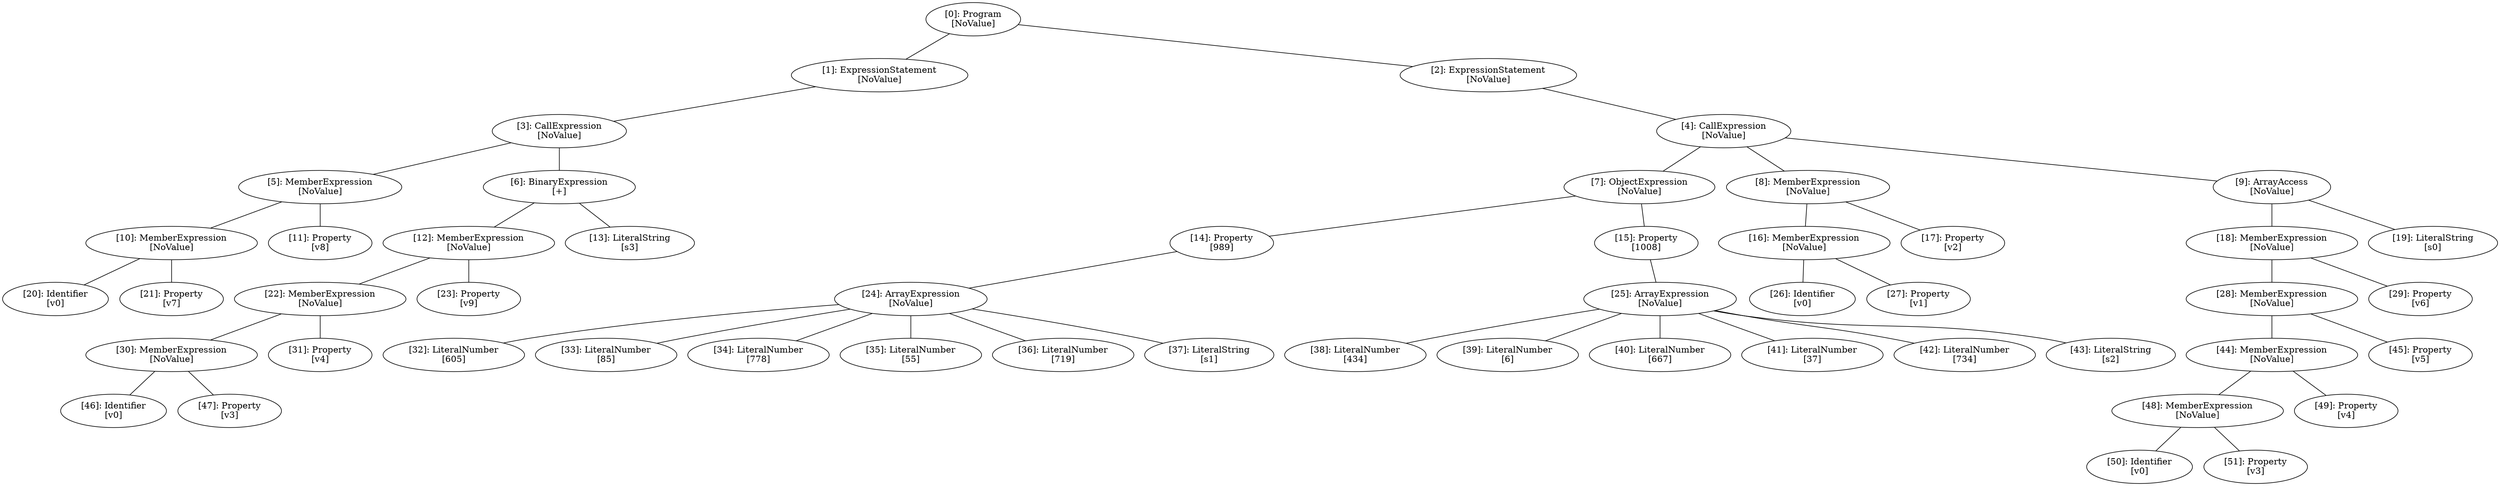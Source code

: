 // Result
graph {
	0 [label="[0]: Program
[NoValue]"]
	1 [label="[1]: ExpressionStatement
[NoValue]"]
	2 [label="[2]: ExpressionStatement
[NoValue]"]
	3 [label="[3]: CallExpression
[NoValue]"]
	4 [label="[4]: CallExpression
[NoValue]"]
	5 [label="[5]: MemberExpression
[NoValue]"]
	6 [label="[6]: BinaryExpression
[+]"]
	7 [label="[7]: ObjectExpression
[NoValue]"]
	8 [label="[8]: MemberExpression
[NoValue]"]
	9 [label="[9]: ArrayAccess
[NoValue]"]
	10 [label="[10]: MemberExpression
[NoValue]"]
	11 [label="[11]: Property
[v8]"]
	12 [label="[12]: MemberExpression
[NoValue]"]
	13 [label="[13]: LiteralString
[s3]"]
	14 [label="[14]: Property
[989]"]
	15 [label="[15]: Property
[1008]"]
	16 [label="[16]: MemberExpression
[NoValue]"]
	17 [label="[17]: Property
[v2]"]
	18 [label="[18]: MemberExpression
[NoValue]"]
	19 [label="[19]: LiteralString
[s0]"]
	20 [label="[20]: Identifier
[v0]"]
	21 [label="[21]: Property
[v7]"]
	22 [label="[22]: MemberExpression
[NoValue]"]
	23 [label="[23]: Property
[v9]"]
	24 [label="[24]: ArrayExpression
[NoValue]"]
	25 [label="[25]: ArrayExpression
[NoValue]"]
	26 [label="[26]: Identifier
[v0]"]
	27 [label="[27]: Property
[v1]"]
	28 [label="[28]: MemberExpression
[NoValue]"]
	29 [label="[29]: Property
[v6]"]
	30 [label="[30]: MemberExpression
[NoValue]"]
	31 [label="[31]: Property
[v4]"]
	32 [label="[32]: LiteralNumber
[605]"]
	33 [label="[33]: LiteralNumber
[85]"]
	34 [label="[34]: LiteralNumber
[778]"]
	35 [label="[35]: LiteralNumber
[55]"]
	36 [label="[36]: LiteralNumber
[719]"]
	37 [label="[37]: LiteralString
[s1]"]
	38 [label="[38]: LiteralNumber
[434]"]
	39 [label="[39]: LiteralNumber
[6]"]
	40 [label="[40]: LiteralNumber
[667]"]
	41 [label="[41]: LiteralNumber
[37]"]
	42 [label="[42]: LiteralNumber
[734]"]
	43 [label="[43]: LiteralString
[s2]"]
	44 [label="[44]: MemberExpression
[NoValue]"]
	45 [label="[45]: Property
[v5]"]
	46 [label="[46]: Identifier
[v0]"]
	47 [label="[47]: Property
[v3]"]
	48 [label="[48]: MemberExpression
[NoValue]"]
	49 [label="[49]: Property
[v4]"]
	50 [label="[50]: Identifier
[v0]"]
	51 [label="[51]: Property
[v3]"]
	0 -- 1
	0 -- 2
	1 -- 3
	2 -- 4
	3 -- 5
	3 -- 6
	4 -- 7
	4 -- 8
	4 -- 9
	5 -- 10
	5 -- 11
	6 -- 12
	6 -- 13
	7 -- 14
	7 -- 15
	8 -- 16
	8 -- 17
	9 -- 18
	9 -- 19
	10 -- 20
	10 -- 21
	12 -- 22
	12 -- 23
	14 -- 24
	15 -- 25
	16 -- 26
	16 -- 27
	18 -- 28
	18 -- 29
	22 -- 30
	22 -- 31
	24 -- 32
	24 -- 33
	24 -- 34
	24 -- 35
	24 -- 36
	24 -- 37
	25 -- 38
	25 -- 39
	25 -- 40
	25 -- 41
	25 -- 42
	25 -- 43
	28 -- 44
	28 -- 45
	30 -- 46
	30 -- 47
	44 -- 48
	44 -- 49
	48 -- 50
	48 -- 51
}
